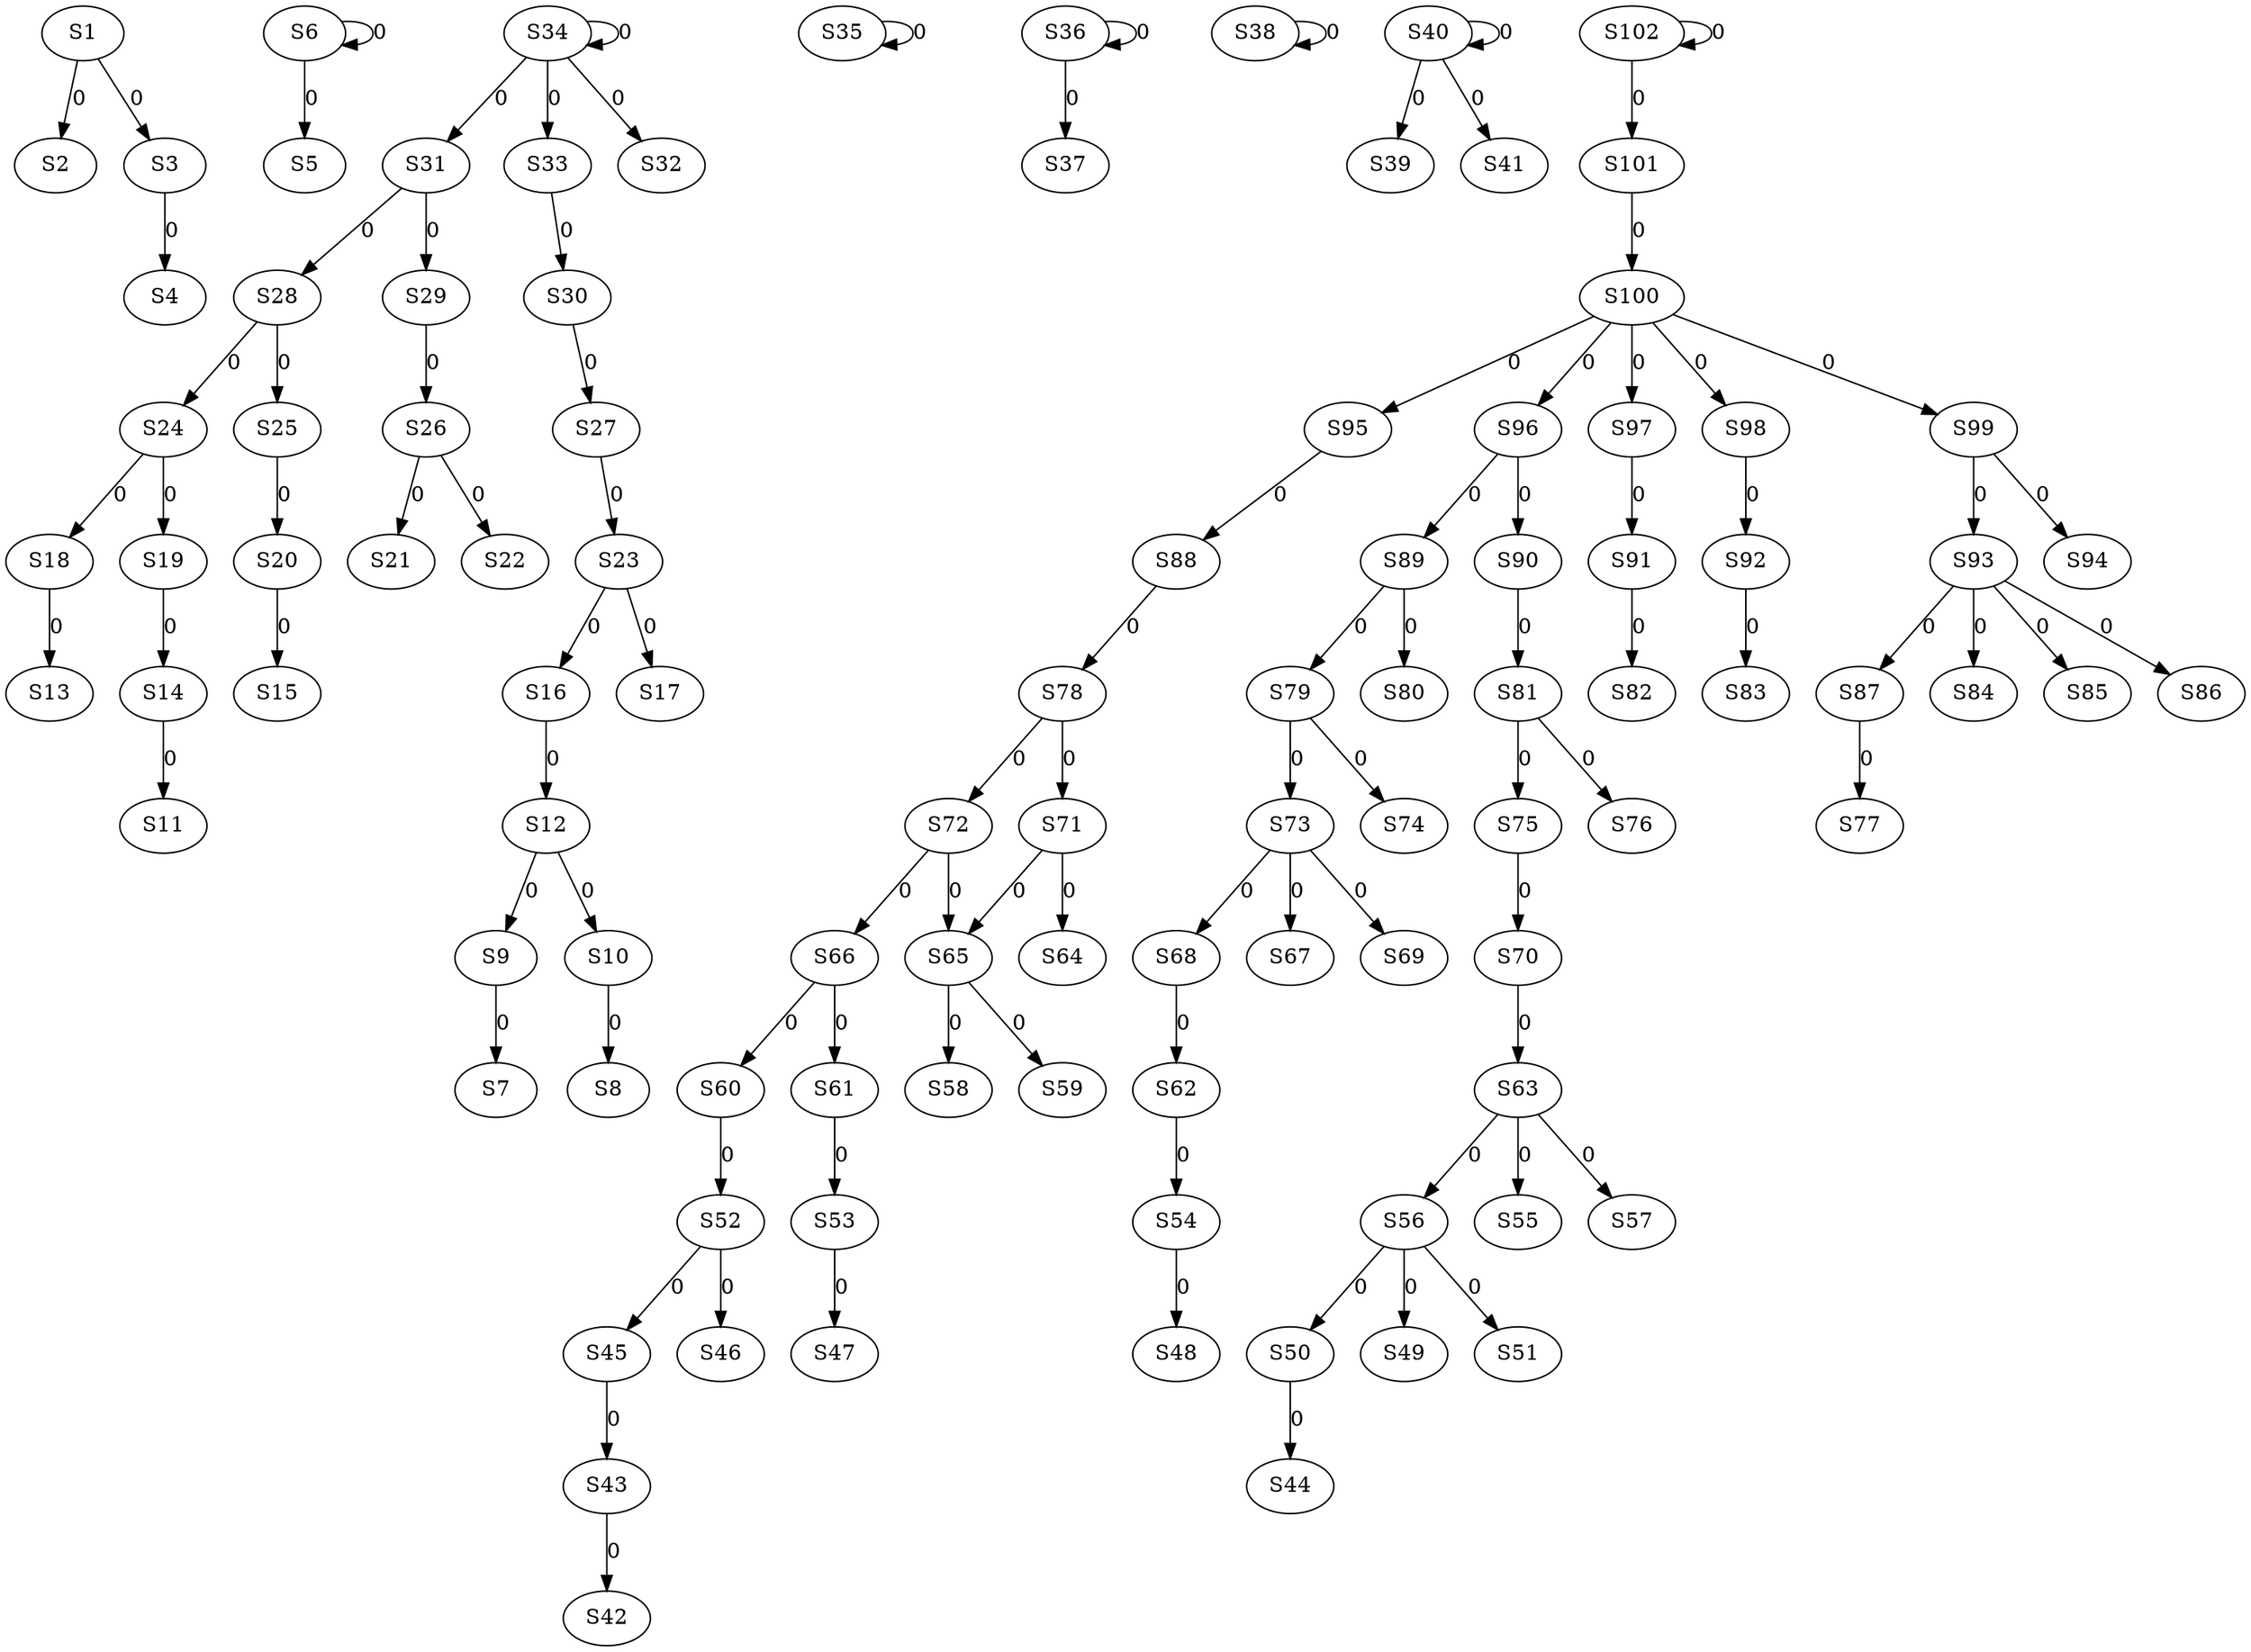 strict digraph {
	S1 -> S2 [ label = 0 ];
	S1 -> S3 [ label = 0 ];
	S3 -> S4 [ label = 0 ];
	S6 -> S5 [ label = 0 ];
	S6 -> S6 [ label = 0 ];
	S9 -> S7 [ label = 0 ];
	S10 -> S8 [ label = 0 ];
	S12 -> S9 [ label = 0 ];
	S12 -> S10 [ label = 0 ];
	S14 -> S11 [ label = 0 ];
	S16 -> S12 [ label = 0 ];
	S18 -> S13 [ label = 0 ];
	S19 -> S14 [ label = 0 ];
	S20 -> S15 [ label = 0 ];
	S23 -> S16 [ label = 0 ];
	S23 -> S17 [ label = 0 ];
	S24 -> S18 [ label = 0 ];
	S24 -> S19 [ label = 0 ];
	S25 -> S20 [ label = 0 ];
	S26 -> S21 [ label = 0 ];
	S26 -> S22 [ label = 0 ];
	S27 -> S23 [ label = 0 ];
	S28 -> S24 [ label = 0 ];
	S28 -> S25 [ label = 0 ];
	S29 -> S26 [ label = 0 ];
	S30 -> S27 [ label = 0 ];
	S31 -> S28 [ label = 0 ];
	S31 -> S29 [ label = 0 ];
	S33 -> S30 [ label = 0 ];
	S34 -> S31 [ label = 0 ];
	S34 -> S32 [ label = 0 ];
	S34 -> S33 [ label = 0 ];
	S34 -> S34 [ label = 0 ];
	S35 -> S35 [ label = 0 ];
	S36 -> S36 [ label = 0 ];
	S36 -> S37 [ label = 0 ];
	S38 -> S38 [ label = 0 ];
	S40 -> S39 [ label = 0 ];
	S40 -> S40 [ label = 0 ];
	S40 -> S41 [ label = 0 ];
	S43 -> S42 [ label = 0 ];
	S45 -> S43 [ label = 0 ];
	S50 -> S44 [ label = 0 ];
	S52 -> S45 [ label = 0 ];
	S52 -> S46 [ label = 0 ];
	S53 -> S47 [ label = 0 ];
	S54 -> S48 [ label = 0 ];
	S56 -> S49 [ label = 0 ];
	S56 -> S50 [ label = 0 ];
	S56 -> S51 [ label = 0 ];
	S60 -> S52 [ label = 0 ];
	S61 -> S53 [ label = 0 ];
	S62 -> S54 [ label = 0 ];
	S63 -> S55 [ label = 0 ];
	S63 -> S56 [ label = 0 ];
	S63 -> S57 [ label = 0 ];
	S65 -> S58 [ label = 0 ];
	S65 -> S59 [ label = 0 ];
	S66 -> S60 [ label = 0 ];
	S66 -> S61 [ label = 0 ];
	S68 -> S62 [ label = 0 ];
	S70 -> S63 [ label = 0 ];
	S71 -> S64 [ label = 0 ];
	S72 -> S65 [ label = 0 ];
	S72 -> S66 [ label = 0 ];
	S73 -> S67 [ label = 0 ];
	S73 -> S68 [ label = 0 ];
	S73 -> S69 [ label = 0 ];
	S75 -> S70 [ label = 0 ];
	S78 -> S71 [ label = 0 ];
	S78 -> S72 [ label = 0 ];
	S79 -> S73 [ label = 0 ];
	S79 -> S74 [ label = 0 ];
	S81 -> S75 [ label = 0 ];
	S81 -> S76 [ label = 0 ];
	S87 -> S77 [ label = 0 ];
	S88 -> S78 [ label = 0 ];
	S89 -> S79 [ label = 0 ];
	S89 -> S80 [ label = 0 ];
	S90 -> S81 [ label = 0 ];
	S91 -> S82 [ label = 0 ];
	S92 -> S83 [ label = 0 ];
	S93 -> S84 [ label = 0 ];
	S93 -> S85 [ label = 0 ];
	S93 -> S86 [ label = 0 ];
	S93 -> S87 [ label = 0 ];
	S95 -> S88 [ label = 0 ];
	S96 -> S89 [ label = 0 ];
	S96 -> S90 [ label = 0 ];
	S97 -> S91 [ label = 0 ];
	S98 -> S92 [ label = 0 ];
	S99 -> S93 [ label = 0 ];
	S99 -> S94 [ label = 0 ];
	S100 -> S95 [ label = 0 ];
	S100 -> S96 [ label = 0 ];
	S100 -> S97 [ label = 0 ];
	S100 -> S98 [ label = 0 ];
	S100 -> S99 [ label = 0 ];
	S101 -> S100 [ label = 0 ];
	S102 -> S101 [ label = 0 ];
	S102 -> S102 [ label = 0 ];
	S71 -> S65 [ label = 0 ];
}